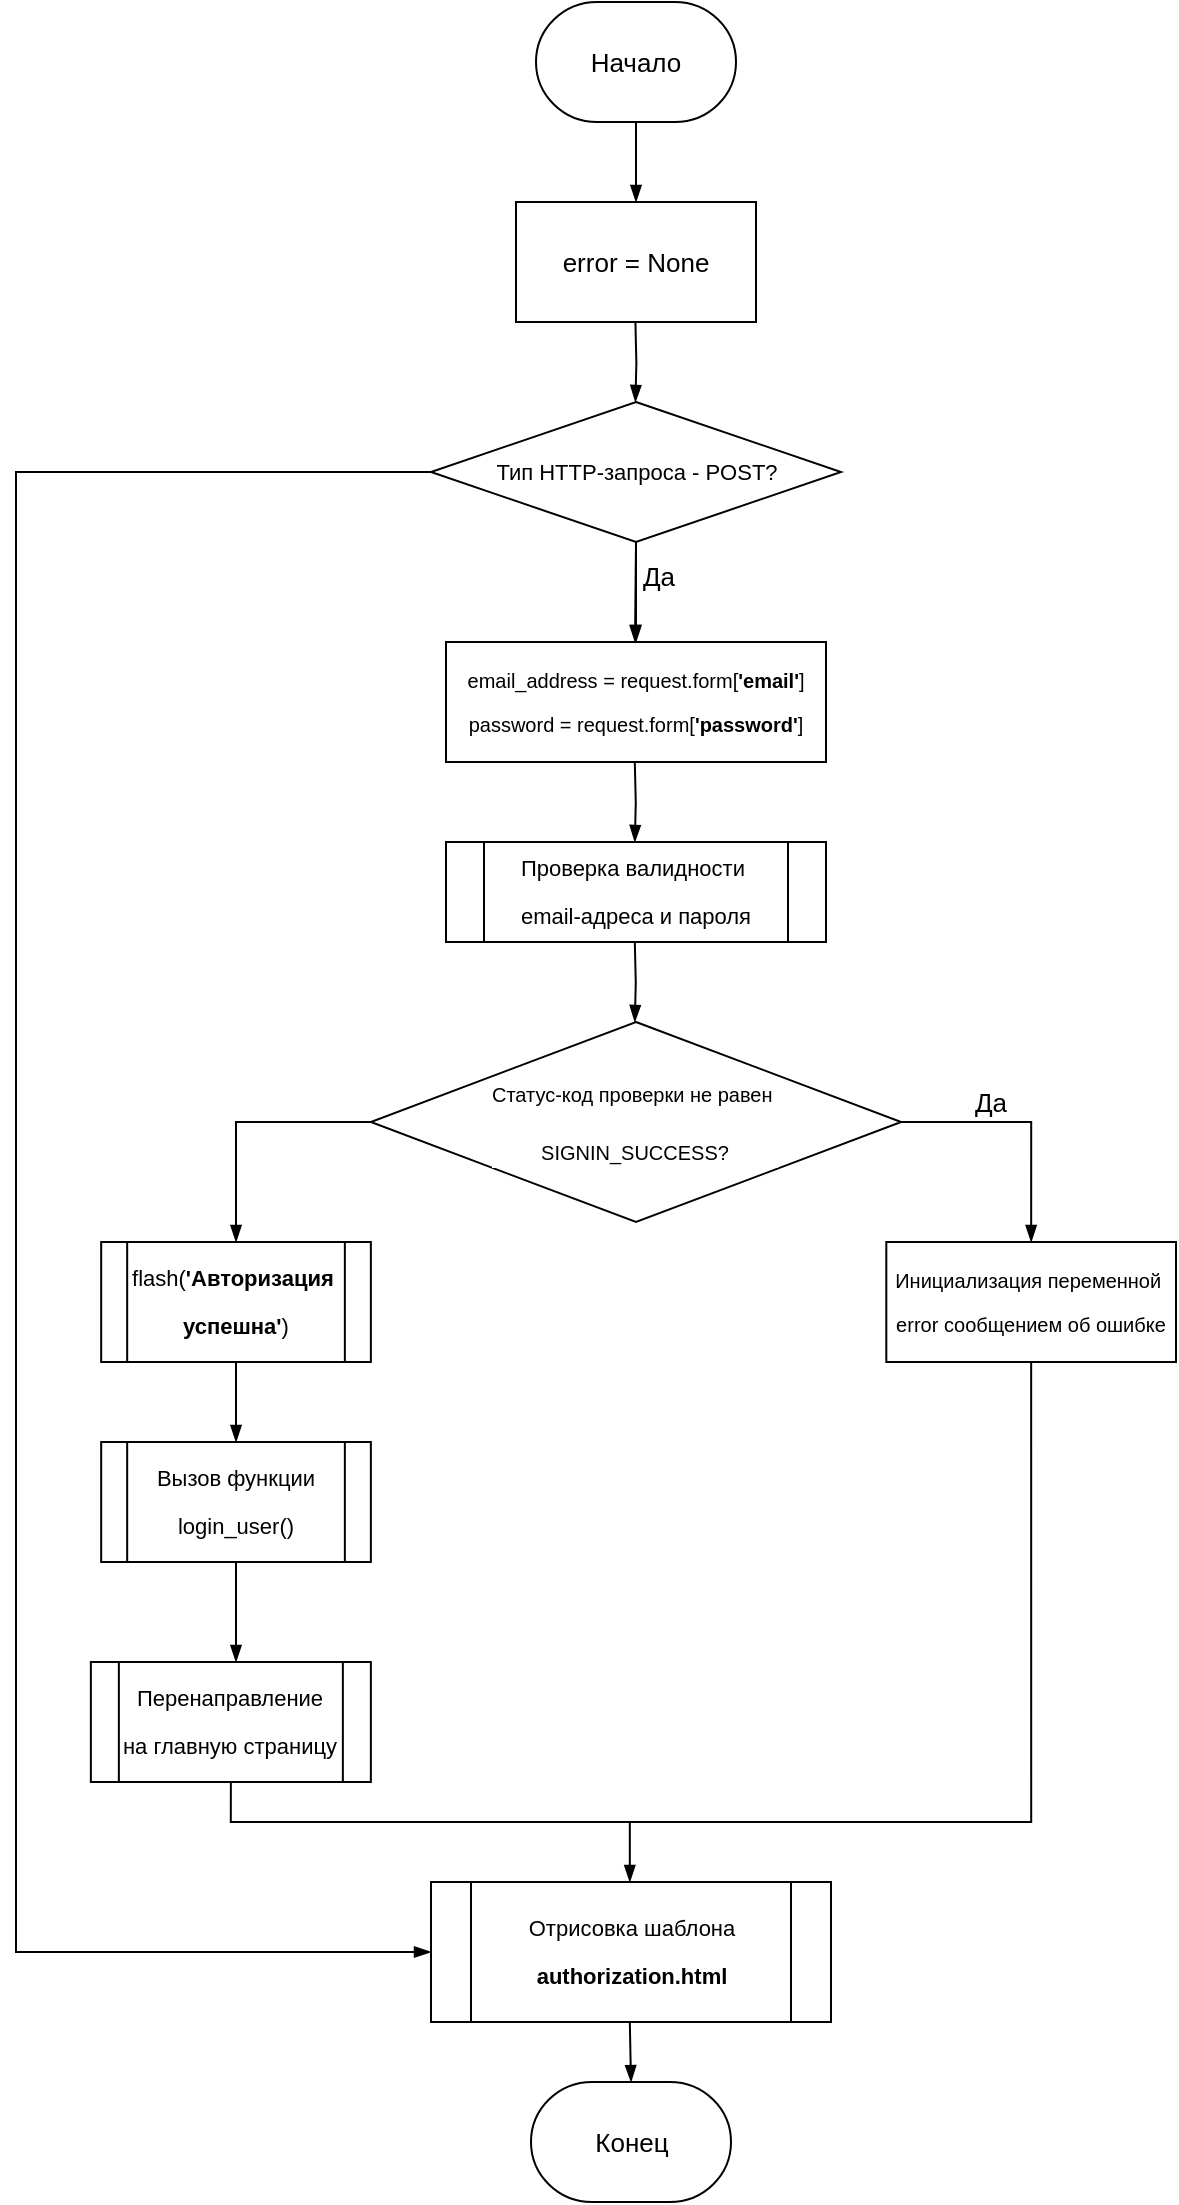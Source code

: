 <mxfile version="15.5.9" type="device"><diagram id="rC--HjQPzYsLF7eOXXgV" name="Page-3"><mxGraphModel dx="1064" dy="691" grid="1" gridSize="10" guides="1" tooltips="1" connect="1" arrows="1" fold="1" page="1" pageScale="1" pageWidth="827" pageHeight="1169" math="0" shadow="0"><root><mxCell id="JCfWjjgmn55ZRPfnVkdM-0"/><mxCell id="JCfWjjgmn55ZRPfnVkdM-1" parent="JCfWjjgmn55ZRPfnVkdM-0"/><mxCell id="JCfWjjgmn55ZRPfnVkdM-2" style="edgeStyle=orthogonalEdgeStyle;rounded=0;orthogonalLoop=1;jettySize=auto;html=1;exitX=0.5;exitY=1;exitDx=0;exitDy=0;exitPerimeter=0;fontFamily=Helvetica;fontSize=13;endArrow=blockThin;endFill=1;startArrow=none;startFill=0;" edge="1" parent="JCfWjjgmn55ZRPfnVkdM-1" source="JCfWjjgmn55ZRPfnVkdM-3" target="JCfWjjgmn55ZRPfnVkdM-4"><mxGeometry relative="1" as="geometry"/></mxCell><mxCell id="JCfWjjgmn55ZRPfnVkdM-3" value="Начало" style="strokeWidth=1;html=1;shape=mxgraph.flowchart.terminator;whiteSpace=wrap;fontFamily=Helvetica;fontSize=13;" vertex="1" parent="JCfWjjgmn55ZRPfnVkdM-1"><mxGeometry x="520" y="470" width="100" height="60" as="geometry"/></mxCell><mxCell id="JCfWjjgmn55ZRPfnVkdM-4" value="error = None" style="rounded=0;whiteSpace=wrap;html=1;fontFamily=Helvetica;fontSize=13;" vertex="1" parent="JCfWjjgmn55ZRPfnVkdM-1"><mxGeometry x="510" y="570" width="120" height="60" as="geometry"/></mxCell><mxCell id="JCfWjjgmn55ZRPfnVkdM-5" value="" style="edgeStyle=orthogonalEdgeStyle;rounded=0;orthogonalLoop=1;jettySize=auto;html=1;fontFamily=Helvetica;fontSize=11;fontColor=#000000;startArrow=none;startFill=0;endArrow=blockThin;endFill=1;" edge="1" parent="JCfWjjgmn55ZRPfnVkdM-1" source="JCfWjjgmn55ZRPfnVkdM-7" target="JCfWjjgmn55ZRPfnVkdM-10"><mxGeometry relative="1" as="geometry"/></mxCell><mxCell id="JCfWjjgmn55ZRPfnVkdM-6" style="edgeStyle=orthogonalEdgeStyle;rounded=0;orthogonalLoop=1;jettySize=auto;html=1;fontFamily=Helvetica;fontSize=11;fontColor=#000000;startArrow=none;startFill=0;endArrow=blockThin;endFill=1;entryX=0;entryY=0.5;entryDx=0;entryDy=0;" edge="1" parent="JCfWjjgmn55ZRPfnVkdM-1" source="JCfWjjgmn55ZRPfnVkdM-7" target="JCfWjjgmn55ZRPfnVkdM-25"><mxGeometry relative="1" as="geometry"><mxPoint x="268.824" y="1450.0" as="targetPoint"/><Array as="points"><mxPoint x="260" y="705"/><mxPoint x="260" y="1445"/></Array></mxGeometry></mxCell><mxCell id="JCfWjjgmn55ZRPfnVkdM-7" value="&lt;pre style=&quot;background-color: rgb(255 , 255 , 255) ; font-size: 11px&quot;&gt;&lt;pre&gt;&lt;font face=&quot;Helvetica&quot;&gt;Тип HTTP-запроса - POST?&lt;/font&gt;&lt;/pre&gt;&lt;/pre&gt;" style="rhombus;whiteSpace=wrap;html=1;fontFamily=Helvetica;fontSize=13;strokeWidth=1;" vertex="1" parent="JCfWjjgmn55ZRPfnVkdM-1"><mxGeometry x="467.5" y="670" width="205" height="70" as="geometry"/></mxCell><mxCell id="JCfWjjgmn55ZRPfnVkdM-8" style="edgeStyle=orthogonalEdgeStyle;rounded=0;orthogonalLoop=1;jettySize=auto;html=1;exitX=0.5;exitY=1;exitDx=0;exitDy=0;fontFamily=Helvetica;fontSize=13;endArrow=blockThin;endFill=1;startArrow=none;startFill=0;" edge="1" parent="JCfWjjgmn55ZRPfnVkdM-1" source="JCfWjjgmn55ZRPfnVkdM-7"><mxGeometry relative="1" as="geometry"><mxPoint x="569.5" y="760" as="sourcePoint"/><mxPoint x="569.5" y="790" as="targetPoint"/></mxGeometry></mxCell><mxCell id="JCfWjjgmn55ZRPfnVkdM-9" value="Да" style="edgeLabel;html=1;align=center;verticalAlign=middle;resizable=0;points=[];fontSize=13;fontFamily=Helvetica;fontColor=#000000;" vertex="1" connectable="0" parent="JCfWjjgmn55ZRPfnVkdM-8"><mxGeometry x="-0.333" y="3" relative="1" as="geometry"><mxPoint x="8" as="offset"/></mxGeometry></mxCell><mxCell id="JCfWjjgmn55ZRPfnVkdM-10" value="&lt;pre style=&quot;background-color: rgb(255 , 255 , 255) ; font-size: 10px&quot;&gt;&lt;font face=&quot;Helvetica&quot;&gt;email_address =&amp;nbsp;&lt;span style=&quot;white-space: normal&quot;&gt;request.form[&lt;/span&gt;&lt;span style=&quot;white-space: normal ; font-weight: bold&quot;&gt;'email'&lt;/span&gt;&lt;span style=&quot;white-space: normal&quot;&gt;]&lt;/span&gt;&lt;/font&gt;&lt;/pre&gt;&lt;pre style=&quot;background-color: rgb(255 , 255 , 255) ; font-size: 10px&quot;&gt;&lt;font face=&quot;Helvetica&quot;&gt;password = request.form[&lt;span style=&quot;font-weight: bold&quot;&gt;'password'&lt;/span&gt;]&lt;/font&gt;&lt;/pre&gt;" style="rounded=0;whiteSpace=wrap;html=1;fontFamily=Helvetica;fontSize=13;fontColor=#000000;strokeWidth=1;" vertex="1" parent="JCfWjjgmn55ZRPfnVkdM-1"><mxGeometry x="475" y="790" width="190" height="60" as="geometry"/></mxCell><mxCell id="JCfWjjgmn55ZRPfnVkdM-11" style="edgeStyle=orthogonalEdgeStyle;rounded=0;orthogonalLoop=1;jettySize=auto;html=1;exitX=0.5;exitY=1;exitDx=0;exitDy=0;exitPerimeter=0;fontFamily=Helvetica;fontSize=13;endArrow=blockThin;endFill=1;startArrow=none;startFill=0;" edge="1" parent="JCfWjjgmn55ZRPfnVkdM-1"><mxGeometry relative="1" as="geometry"><mxPoint x="569.71" y="630" as="sourcePoint"/><mxPoint x="569.71" y="670" as="targetPoint"/></mxGeometry></mxCell><mxCell id="JCfWjjgmn55ZRPfnVkdM-12" value="&lt;pre style=&quot;background-color: rgb(255 , 255 , 255)&quot;&gt;&lt;pre&gt;&lt;font face=&quot;Helvetica&quot;&gt;Проверка валидности &lt;/font&gt;&lt;br&gt;&lt;/pre&gt;&lt;pre&gt;&lt;font face=&quot;Helvetica&quot;&gt;email-адреса и пароля&lt;/font&gt;&lt;/pre&gt;&lt;/pre&gt;" style="shape=process;whiteSpace=wrap;html=1;backgroundOutline=1;fontFamily=Helvetica;fontSize=11;fontColor=#000000;strokeWidth=1;" vertex="1" parent="JCfWjjgmn55ZRPfnVkdM-1"><mxGeometry x="475" y="890" width="190" height="50" as="geometry"/></mxCell><mxCell id="JCfWjjgmn55ZRPfnVkdM-13" style="edgeStyle=orthogonalEdgeStyle;rounded=0;orthogonalLoop=1;jettySize=auto;html=1;exitX=0.5;exitY=1;exitDx=0;exitDy=0;exitPerimeter=0;fontFamily=Helvetica;fontSize=13;endArrow=blockThin;endFill=1;startArrow=none;startFill=0;" edge="1" parent="JCfWjjgmn55ZRPfnVkdM-1"><mxGeometry relative="1" as="geometry"><mxPoint x="569.41" y="850" as="sourcePoint"/><mxPoint x="569.41" y="890" as="targetPoint"/></mxGeometry></mxCell><mxCell id="JCfWjjgmn55ZRPfnVkdM-14" style="edgeStyle=orthogonalEdgeStyle;rounded=0;orthogonalLoop=1;jettySize=auto;html=1;exitX=0.5;exitY=1;exitDx=0;exitDy=0;exitPerimeter=0;fontFamily=Helvetica;fontSize=13;endArrow=blockThin;endFill=1;startArrow=none;startFill=0;" edge="1" parent="JCfWjjgmn55ZRPfnVkdM-1"><mxGeometry relative="1" as="geometry"><mxPoint x="569.41" y="940" as="sourcePoint"/><mxPoint x="569.41" y="980" as="targetPoint"/></mxGeometry></mxCell><mxCell id="aIrokHWaYkVuA0wFOO9P-0" style="edgeStyle=orthogonalEdgeStyle;rounded=0;orthogonalLoop=1;jettySize=auto;html=1;entryX=0.5;entryY=0;entryDx=0;entryDy=0;fontFamily=Helvetica;fontSize=11;fontColor=#000000;startArrow=none;startFill=0;endArrow=blockThin;endFill=1;exitX=0;exitY=0.5;exitDx=0;exitDy=0;" edge="1" parent="JCfWjjgmn55ZRPfnVkdM-1" source="JCfWjjgmn55ZRPfnVkdM-16" target="JCfWjjgmn55ZRPfnVkdM-20"><mxGeometry relative="1" as="geometry"><mxPoint x="430" y="1030" as="sourcePoint"/><Array as="points"><mxPoint x="370" y="1030"/></Array></mxGeometry></mxCell><mxCell id="JCfWjjgmn55ZRPfnVkdM-16" value="&lt;pre style=&quot;background-color: rgb(255 , 255 , 255) ; font-size: 10px&quot;&gt;&lt;pre style=&quot;font-size: 10px&quot;&gt;&lt;pre style=&quot;font-size: 13px&quot;&gt;&lt;pre&gt;&lt;font face=&quot;Helvetica&quot; size=&quot;1&quot;&gt;Статус-код проверки не равен &lt;/font&gt;&lt;font size=&quot;1&quot;&gt;&lt;br&gt;&lt;/font&gt;&lt;/pre&gt;&lt;pre&gt;&lt;font face=&quot;Helvetica&quot; style=&quot;font-size: 10px&quot;&gt;SIGNIN_SUCCESS?&lt;/font&gt;&lt;/pre&gt;&lt;/pre&gt;&lt;/pre&gt;&lt;/pre&gt;" style="rhombus;whiteSpace=wrap;html=1;fontFamily=Helvetica;fontSize=13;strokeWidth=1;" vertex="1" parent="JCfWjjgmn55ZRPfnVkdM-1"><mxGeometry x="437.43" y="980" width="265.15" height="100" as="geometry"/></mxCell><mxCell id="JCfWjjgmn55ZRPfnVkdM-17" style="edgeStyle=orthogonalEdgeStyle;rounded=0;orthogonalLoop=1;jettySize=auto;html=1;exitX=1;exitY=0.5;exitDx=0;exitDy=0;fontFamily=Helvetica;fontSize=13;endArrow=blockThin;endFill=1;startArrow=none;startFill=0;entryX=0.5;entryY=0;entryDx=0;entryDy=0;" edge="1" parent="JCfWjjgmn55ZRPfnVkdM-1" source="JCfWjjgmn55ZRPfnVkdM-16" target="JCfWjjgmn55ZRPfnVkdM-19"><mxGeometry relative="1" as="geometry"><mxPoint x="730.0" y="1030" as="sourcePoint"/><mxPoint x="730.0" y="1070" as="targetPoint"/></mxGeometry></mxCell><mxCell id="JCfWjjgmn55ZRPfnVkdM-18" value="&lt;font style=&quot;font-size: 13px&quot;&gt;Да&lt;/font&gt;" style="edgeLabel;html=1;align=center;verticalAlign=middle;resizable=0;points=[];fontSize=11;fontFamily=Helvetica;fontColor=#000000;" vertex="1" connectable="0" parent="JCfWjjgmn55ZRPfnVkdM-17"><mxGeometry x="-0.244" y="3" relative="1" as="geometry"><mxPoint x="-3" y="-7" as="offset"/></mxGeometry></mxCell><mxCell id="JCfWjjgmn55ZRPfnVkdM-19" value="&lt;pre style=&quot;font-size: 10px ; background-color: rgb(255 , 255 , 255)&quot;&gt;&lt;pre&gt;&lt;font face=&quot;Helvetica&quot;&gt;Инициализация переменной &lt;/font&gt;&lt;/pre&gt;&lt;pre&gt;&lt;font face=&quot;Helvetica&quot;&gt;error сообщением об ошибке&lt;/font&gt;&lt;/pre&gt;&lt;/pre&gt;" style="rounded=0;whiteSpace=wrap;html=1;fontFamily=Helvetica;fontSize=13;" vertex="1" parent="JCfWjjgmn55ZRPfnVkdM-1"><mxGeometry x="695.16" y="1090" width="144.84" height="60" as="geometry"/></mxCell><mxCell id="JCfWjjgmn55ZRPfnVkdM-20" value="&lt;pre style=&quot;background-color: rgb(255 , 255 , 255) ; font-size: 11px&quot;&gt;&lt;font face=&quot;Helvetica&quot; style=&quot;font-size: 11px&quot;&gt;flash(&lt;span style=&quot;font-weight: bold&quot;&gt;'Авторизация&amp;nbsp;&lt;/span&gt;&lt;/font&gt;&lt;/pre&gt;&lt;pre style=&quot;background-color: rgb(255 , 255 , 255) ; font-size: 11px&quot;&gt;&lt;font face=&quot;Helvetica&quot; style=&quot;font-size: 11px&quot;&gt;&lt;span style=&quot;font-weight: bold&quot;&gt;успешна'&lt;/span&gt;)&lt;/font&gt;&lt;/pre&gt;" style="shape=process;whiteSpace=wrap;html=1;backgroundOutline=1;fontFamily=Helvetica;fontSize=13;fontColor=#000000;strokeWidth=1;" vertex="1" parent="JCfWjjgmn55ZRPfnVkdM-1"><mxGeometry x="302.59" y="1090" width="134.84" height="60" as="geometry"/></mxCell><mxCell id="JCfWjjgmn55ZRPfnVkdM-21" style="edgeStyle=orthogonalEdgeStyle;rounded=0;orthogonalLoop=1;jettySize=auto;html=1;exitX=0.5;exitY=1;exitDx=0;exitDy=0;fontFamily=Helvetica;fontSize=13;endArrow=blockThin;endFill=1;startArrow=none;startFill=0;entryX=0.5;entryY=0;entryDx=0;entryDy=0;" edge="1" parent="JCfWjjgmn55ZRPfnVkdM-1" source="JCfWjjgmn55ZRPfnVkdM-20" target="JCfWjjgmn55ZRPfnVkdM-22"><mxGeometry relative="1" as="geometry"><mxPoint x="360.0" y="1150" as="sourcePoint"/><mxPoint x="360.0" y="1190" as="targetPoint"/></mxGeometry></mxCell><mxCell id="JCfWjjgmn55ZRPfnVkdM-22" value="&lt;pre style=&quot;background-color: rgb(255 , 255 , 255) ; font-size: 11px&quot;&gt;&lt;pre&gt;&lt;font face=&quot;Helvetica&quot;&gt;Вызов функции&lt;/font&gt;&lt;/pre&gt;&lt;pre&gt;&lt;font face=&quot;Helvetica&quot;&gt;login_user()&lt;/font&gt;&lt;/pre&gt;&lt;/pre&gt;" style="shape=process;whiteSpace=wrap;html=1;backgroundOutline=1;fontFamily=Helvetica;fontSize=13;fontColor=#000000;strokeWidth=1;" vertex="1" parent="JCfWjjgmn55ZRPfnVkdM-1"><mxGeometry x="302.59" y="1190" width="134.84" height="60" as="geometry"/></mxCell><mxCell id="JCfWjjgmn55ZRPfnVkdM-23" style="edgeStyle=orthogonalEdgeStyle;rounded=0;orthogonalLoop=1;jettySize=auto;html=1;fontFamily=Helvetica;fontSize=13;endArrow=blockThin;endFill=1;startArrow=none;startFill=0;" edge="1" parent="JCfWjjgmn55ZRPfnVkdM-1" source="JCfWjjgmn55ZRPfnVkdM-22"><mxGeometry relative="1" as="geometry"><mxPoint x="356.92" y="1250.0" as="sourcePoint"/><mxPoint x="370" y="1300" as="targetPoint"/></mxGeometry></mxCell><mxCell id="JCfWjjgmn55ZRPfnVkdM-24" style="edgeStyle=orthogonalEdgeStyle;rounded=0;orthogonalLoop=1;jettySize=auto;html=1;exitX=0.5;exitY=1;exitDx=0;exitDy=0;fontFamily=Helvetica;fontSize=13;endArrow=none;endFill=0;startArrow=none;startFill=0;entryX=0.5;entryY=1;entryDx=0;entryDy=0;" edge="1" parent="JCfWjjgmn55ZRPfnVkdM-1" source="JCfWjjgmn55ZRPfnVkdM-19" target="JCfWjjgmn55ZRPfnVkdM-26"><mxGeometry relative="1" as="geometry"><mxPoint x="762.23" y="1230.0" as="sourcePoint"/><mxPoint x="762.23" y="1270.0" as="targetPoint"/></mxGeometry></mxCell><mxCell id="JCfWjjgmn55ZRPfnVkdM-25" value="&lt;pre style=&quot;background-color: rgb(255 , 255 , 255) ; font-size: 11px&quot;&gt;&lt;pre&gt;&lt;pre&gt;&lt;pre&gt;&lt;font face=&quot;Helvetica&quot;&gt;Отрисовка шаблона&lt;/font&gt;&lt;/pre&gt;&lt;pre&gt;&lt;span style=&quot;font-weight: bold&quot;&gt;&lt;font face=&quot;Helvetica&quot;&gt;authorization.html&lt;/font&gt;&lt;/span&gt;&lt;/pre&gt;&lt;/pre&gt;&lt;/pre&gt;&lt;/pre&gt;" style="shape=process;whiteSpace=wrap;html=1;backgroundOutline=1;fontFamily=Helvetica;fontSize=13;fontColor=#000000;strokeWidth=1;" vertex="1" parent="JCfWjjgmn55ZRPfnVkdM-1"><mxGeometry x="467.5" y="1410" width="200" height="70" as="geometry"/></mxCell><mxCell id="JCfWjjgmn55ZRPfnVkdM-26" value="&lt;pre style=&quot;background-color: rgb(255 , 255 , 255) ; font-size: 11px&quot;&gt;&lt;pre&gt;&lt;pre&gt;&lt;font face=&quot;Helvetica&quot;&gt;Перенаправление&lt;/font&gt;&lt;/pre&gt;&lt;pre&gt;&lt;font face=&quot;Helvetica&quot;&gt;на главную страницу&lt;/font&gt;&lt;/pre&gt;&lt;/pre&gt;&lt;/pre&gt;" style="shape=process;whiteSpace=wrap;html=1;backgroundOutline=1;fontFamily=Helvetica;fontSize=13;fontColor=#000000;strokeWidth=1;" vertex="1" parent="JCfWjjgmn55ZRPfnVkdM-1"><mxGeometry x="297.43" y="1300" width="140" height="60" as="geometry"/></mxCell><mxCell id="JCfWjjgmn55ZRPfnVkdM-27" style="edgeStyle=orthogonalEdgeStyle;rounded=0;orthogonalLoop=1;jettySize=auto;html=1;exitX=0.5;exitY=1;exitDx=0;exitDy=0;exitPerimeter=0;fontFamily=Helvetica;fontSize=13;endArrow=blockThin;endFill=1;startArrow=none;startFill=0;" edge="1" parent="JCfWjjgmn55ZRPfnVkdM-1"><mxGeometry relative="1" as="geometry"><mxPoint x="566.91" y="1380.0" as="sourcePoint"/><mxPoint x="567" y="1410" as="targetPoint"/><Array as="points"><mxPoint x="567" y="1410"/><mxPoint x="567" y="1410"/></Array></mxGeometry></mxCell><mxCell id="JCfWjjgmn55ZRPfnVkdM-28" style="edgeStyle=orthogonalEdgeStyle;rounded=0;orthogonalLoop=1;jettySize=auto;html=1;exitX=0.5;exitY=1;exitDx=0;exitDy=0;exitPerimeter=0;fontFamily=Helvetica;fontSize=13;endArrow=blockThin;endFill=1;startArrow=none;startFill=0;entryX=0.5;entryY=0;entryDx=0;entryDy=0;entryPerimeter=0;" edge="1" parent="JCfWjjgmn55ZRPfnVkdM-1" target="JCfWjjgmn55ZRPfnVkdM-29"><mxGeometry relative="1" as="geometry"><mxPoint x="566.91" y="1480.0" as="sourcePoint"/><mxPoint x="566.91" y="1520.0" as="targetPoint"/></mxGeometry></mxCell><mxCell id="JCfWjjgmn55ZRPfnVkdM-29" value="Конец" style="strokeWidth=1;html=1;shape=mxgraph.flowchart.terminator;whiteSpace=wrap;fontFamily=Helvetica;fontSize=13;" vertex="1" parent="JCfWjjgmn55ZRPfnVkdM-1"><mxGeometry x="517.5" y="1510" width="100" height="60" as="geometry"/></mxCell></root></mxGraphModel></diagram></mxfile>